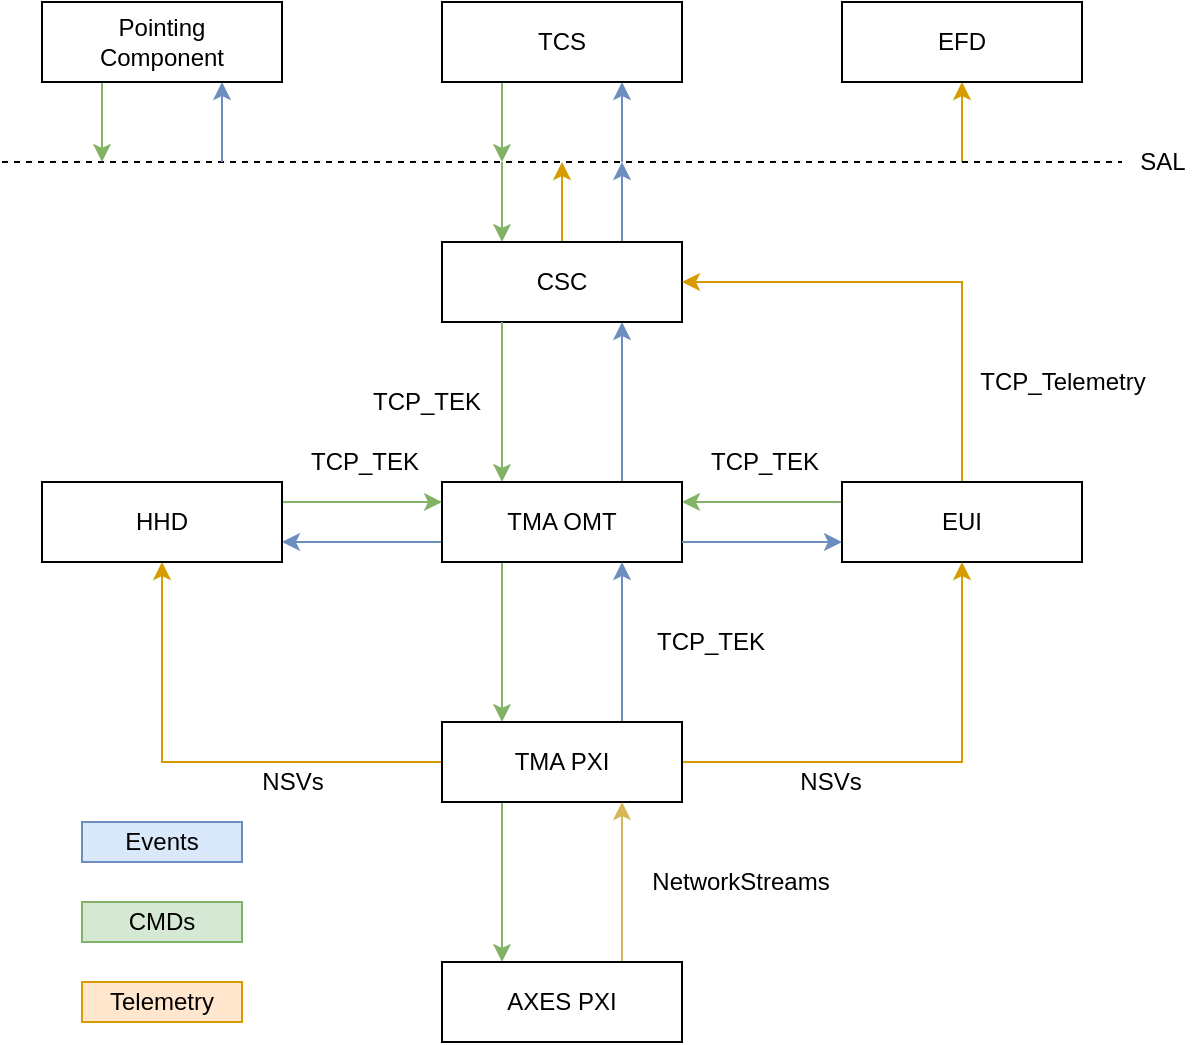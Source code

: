 <mxfile version="13.4.4" type="device"><diagram id="i4PWYI0xamlMmHMTVeIa" name="Page-1"><mxGraphModel dx="1086" dy="806" grid="1" gridSize="10" guides="1" tooltips="1" connect="1" arrows="1" fold="1" page="1" pageScale="1" pageWidth="827" pageHeight="1169" math="0" shadow="0"><root><mxCell id="0"/><mxCell id="1" parent="0"/><mxCell id="YnILkvVxwqkDnGnhQ5PR-15" style="edgeStyle=orthogonalEdgeStyle;rounded=0;orthogonalLoop=1;jettySize=auto;html=1;exitX=0.75;exitY=1;exitDx=0;exitDy=0;entryX=0.75;entryY=0;entryDx=0;entryDy=0;fillColor=#dae8fc;strokeColor=#6c8ebf;startArrow=classic;startFill=1;endArrow=none;endFill=0;" parent="1" source="YnILkvVxwqkDnGnhQ5PR-1" target="YnILkvVxwqkDnGnhQ5PR-2" edge="1"><mxGeometry relative="1" as="geometry"/></mxCell><mxCell id="YnILkvVxwqkDnGnhQ5PR-20" style="edgeStyle=orthogonalEdgeStyle;rounded=0;orthogonalLoop=1;jettySize=auto;html=1;exitX=0.75;exitY=0;exitDx=0;exitDy=0;startArrow=none;startFill=0;endArrow=classic;endFill=1;fillColor=#dae8fc;strokeColor=#6c8ebf;" parent="1" source="YnILkvVxwqkDnGnhQ5PR-1" edge="1"><mxGeometry relative="1" as="geometry"><mxPoint x="370" y="120" as="targetPoint"/></mxGeometry></mxCell><mxCell id="YnILkvVxwqkDnGnhQ5PR-34" style="edgeStyle=orthogonalEdgeStyle;rounded=0;orthogonalLoop=1;jettySize=auto;html=1;exitX=0.25;exitY=0;exitDx=0;exitDy=0;startArrow=classic;startFill=1;endArrow=none;endFill=0;fillColor=#d5e8d4;strokeColor=#82b366;" parent="1" source="YnILkvVxwqkDnGnhQ5PR-1" edge="1"><mxGeometry relative="1" as="geometry"><mxPoint x="310" y="120" as="targetPoint"/></mxGeometry></mxCell><mxCell id="XqDAR4rtsRkOdF40ML3N-1" style="edgeStyle=orthogonalEdgeStyle;rounded=0;orthogonalLoop=1;jettySize=auto;html=1;exitX=0.5;exitY=0;exitDx=0;exitDy=0;fillColor=#ffe6cc;strokeColor=#d79b00;" parent="1" source="YnILkvVxwqkDnGnhQ5PR-1" edge="1"><mxGeometry relative="1" as="geometry"><mxPoint x="340" y="120" as="targetPoint"/></mxGeometry></mxCell><mxCell id="YnILkvVxwqkDnGnhQ5PR-1" value="CSC" style="rounded=0;whiteSpace=wrap;html=1;" parent="1" vertex="1"><mxGeometry x="280" y="160" width="120" height="40" as="geometry"/></mxCell><mxCell id="YnILkvVxwqkDnGnhQ5PR-11" style="edgeStyle=orthogonalEdgeStyle;rounded=0;orthogonalLoop=1;jettySize=auto;html=1;exitX=0;exitY=0.75;exitDx=0;exitDy=0;entryX=1;entryY=0.75;entryDx=0;entryDy=0;fillColor=#dae8fc;strokeColor=#6c8ebf;" parent="1" source="YnILkvVxwqkDnGnhQ5PR-2" target="YnILkvVxwqkDnGnhQ5PR-8" edge="1"><mxGeometry relative="1" as="geometry"/></mxCell><mxCell id="YnILkvVxwqkDnGnhQ5PR-12" style="edgeStyle=orthogonalEdgeStyle;rounded=0;orthogonalLoop=1;jettySize=auto;html=1;exitX=1;exitY=0.25;exitDx=0;exitDy=0;entryX=0;entryY=0.25;entryDx=0;entryDy=0;startArrow=classic;startFill=1;endArrow=none;endFill=0;fillColor=#d5e8d4;strokeColor=#82b366;" parent="1" source="YnILkvVxwqkDnGnhQ5PR-2" target="YnILkvVxwqkDnGnhQ5PR-6" edge="1"><mxGeometry relative="1" as="geometry"/></mxCell><mxCell id="YnILkvVxwqkDnGnhQ5PR-14" style="edgeStyle=orthogonalEdgeStyle;rounded=0;orthogonalLoop=1;jettySize=auto;html=1;exitX=0.25;exitY=0;exitDx=0;exitDy=0;entryX=0.25;entryY=1;entryDx=0;entryDy=0;startArrow=classic;startFill=1;endArrow=none;endFill=0;fillColor=#d5e8d4;strokeColor=#82b366;" parent="1" source="YnILkvVxwqkDnGnhQ5PR-2" target="YnILkvVxwqkDnGnhQ5PR-1" edge="1"><mxGeometry relative="1" as="geometry"/></mxCell><mxCell id="YnILkvVxwqkDnGnhQ5PR-16" style="edgeStyle=orthogonalEdgeStyle;rounded=0;orthogonalLoop=1;jettySize=auto;html=1;exitX=0.25;exitY=1;exitDx=0;exitDy=0;entryX=0.25;entryY=0;entryDx=0;entryDy=0;fillColor=#d5e8d4;strokeColor=#82b366;" parent="1" source="YnILkvVxwqkDnGnhQ5PR-2" target="YnILkvVxwqkDnGnhQ5PR-7" edge="1"><mxGeometry relative="1" as="geometry"/></mxCell><mxCell id="YnILkvVxwqkDnGnhQ5PR-2" value="TMA OMT" style="rounded=0;whiteSpace=wrap;html=1;" parent="1" vertex="1"><mxGeometry x="280" y="280" width="120" height="40" as="geometry"/></mxCell><mxCell id="YnILkvVxwqkDnGnhQ5PR-4" style="edgeStyle=orthogonalEdgeStyle;rounded=0;orthogonalLoop=1;jettySize=auto;html=1;exitX=0.25;exitY=1;exitDx=0;exitDy=0;fillColor=#d5e8d4;strokeColor=#82b366;" parent="1" source="YnILkvVxwqkDnGnhQ5PR-3" edge="1"><mxGeometry relative="1" as="geometry"><mxPoint x="310" y="120" as="targetPoint"/></mxGeometry></mxCell><mxCell id="YnILkvVxwqkDnGnhQ5PR-35" style="edgeStyle=orthogonalEdgeStyle;rounded=0;orthogonalLoop=1;jettySize=auto;html=1;exitX=0.75;exitY=1;exitDx=0;exitDy=0;startArrow=classic;startFill=1;endArrow=none;endFill=0;fillColor=#dae8fc;strokeColor=#6c8ebf;" parent="1" source="YnILkvVxwqkDnGnhQ5PR-3" edge="1"><mxGeometry relative="1" as="geometry"><mxPoint x="370" y="120" as="targetPoint"/></mxGeometry></mxCell><mxCell id="YnILkvVxwqkDnGnhQ5PR-3" value="TCS" style="rounded=0;whiteSpace=wrap;html=1;" parent="1" vertex="1"><mxGeometry x="280" y="40" width="120" height="40" as="geometry"/></mxCell><mxCell id="YnILkvVxwqkDnGnhQ5PR-13" style="edgeStyle=orthogonalEdgeStyle;rounded=0;orthogonalLoop=1;jettySize=auto;html=1;exitX=0;exitY=0.75;exitDx=0;exitDy=0;entryX=1;entryY=0.75;entryDx=0;entryDy=0;fillColor=#dae8fc;strokeColor=#6c8ebf;startArrow=classic;startFill=1;endArrow=none;endFill=0;" parent="1" source="YnILkvVxwqkDnGnhQ5PR-6" target="YnILkvVxwqkDnGnhQ5PR-2" edge="1"><mxGeometry relative="1" as="geometry"/></mxCell><mxCell id="YnILkvVxwqkDnGnhQ5PR-23" style="edgeStyle=orthogonalEdgeStyle;rounded=0;orthogonalLoop=1;jettySize=auto;html=1;exitX=0.5;exitY=0;exitDx=0;exitDy=0;startArrow=none;startFill=0;endArrow=classic;endFill=1;fillColor=#ffe6cc;strokeColor=#d79b00;entryX=1;entryY=0.5;entryDx=0;entryDy=0;" parent="1" source="YnILkvVxwqkDnGnhQ5PR-6" target="YnILkvVxwqkDnGnhQ5PR-1" edge="1"><mxGeometry relative="1" as="geometry"><mxPoint x="540" y="120" as="targetPoint"/></mxGeometry></mxCell><mxCell id="YnILkvVxwqkDnGnhQ5PR-6" value="EUI" style="rounded=0;whiteSpace=wrap;html=1;" parent="1" vertex="1"><mxGeometry x="480" y="280" width="120" height="40" as="geometry"/></mxCell><mxCell id="YnILkvVxwqkDnGnhQ5PR-17" style="edgeStyle=orthogonalEdgeStyle;rounded=0;orthogonalLoop=1;jettySize=auto;html=1;exitX=0.75;exitY=0;exitDx=0;exitDy=0;entryX=0.75;entryY=1;entryDx=0;entryDy=0;fillColor=#dae8fc;strokeColor=#6c8ebf;" parent="1" source="YnILkvVxwqkDnGnhQ5PR-7" target="YnILkvVxwqkDnGnhQ5PR-2" edge="1"><mxGeometry relative="1" as="geometry"/></mxCell><mxCell id="YnILkvVxwqkDnGnhQ5PR-22" style="edgeStyle=orthogonalEdgeStyle;rounded=0;orthogonalLoop=1;jettySize=auto;html=1;exitX=1;exitY=0.5;exitDx=0;exitDy=0;entryX=0.5;entryY=1;entryDx=0;entryDy=0;startArrow=none;startFill=0;endArrow=classic;endFill=1;fillColor=#ffe6cc;strokeColor=#d79b00;" parent="1" source="YnILkvVxwqkDnGnhQ5PR-7" target="YnILkvVxwqkDnGnhQ5PR-6" edge="1"><mxGeometry relative="1" as="geometry"/></mxCell><mxCell id="YnILkvVxwqkDnGnhQ5PR-32" style="edgeStyle=orthogonalEdgeStyle;rounded=0;orthogonalLoop=1;jettySize=auto;html=1;exitX=0;exitY=0.5;exitDx=0;exitDy=0;entryX=0.5;entryY=1;entryDx=0;entryDy=0;startArrow=none;startFill=0;endArrow=classic;endFill=1;fillColor=#ffe6cc;strokeColor=#d79b00;" parent="1" source="YnILkvVxwqkDnGnhQ5PR-7" target="YnILkvVxwqkDnGnhQ5PR-8" edge="1"><mxGeometry relative="1" as="geometry"/></mxCell><mxCell id="F1-6E-3_8eqOylexD21J-2" style="edgeStyle=orthogonalEdgeStyle;rounded=0;orthogonalLoop=1;jettySize=auto;html=1;exitX=0.25;exitY=1;exitDx=0;exitDy=0;entryX=0.25;entryY=0;entryDx=0;entryDy=0;fillColor=#d5e8d4;strokeColor=#82b366;" parent="1" source="YnILkvVxwqkDnGnhQ5PR-7" target="F1-6E-3_8eqOylexD21J-1" edge="1"><mxGeometry relative="1" as="geometry"/></mxCell><mxCell id="YnILkvVxwqkDnGnhQ5PR-7" value="TMA PXI" style="rounded=0;whiteSpace=wrap;html=1;" parent="1" vertex="1"><mxGeometry x="280" y="400" width="120" height="40" as="geometry"/></mxCell><mxCell id="YnILkvVxwqkDnGnhQ5PR-10" style="edgeStyle=orthogonalEdgeStyle;rounded=0;orthogonalLoop=1;jettySize=auto;html=1;exitX=1;exitY=0.25;exitDx=0;exitDy=0;entryX=0;entryY=0.25;entryDx=0;entryDy=0;fillColor=#d5e8d4;strokeColor=#82b366;" parent="1" source="YnILkvVxwqkDnGnhQ5PR-8" target="YnILkvVxwqkDnGnhQ5PR-2" edge="1"><mxGeometry relative="1" as="geometry"/></mxCell><mxCell id="YnILkvVxwqkDnGnhQ5PR-8" value="HHD" style="rounded=0;whiteSpace=wrap;html=1;" parent="1" vertex="1"><mxGeometry x="80" y="280" width="120" height="40" as="geometry"/></mxCell><mxCell id="YnILkvVxwqkDnGnhQ5PR-36" style="edgeStyle=orthogonalEdgeStyle;rounded=0;orthogonalLoop=1;jettySize=auto;html=1;exitX=0.5;exitY=1;exitDx=0;exitDy=0;startArrow=classic;startFill=1;endArrow=none;endFill=0;fillColor=#ffe6cc;strokeColor=#d79b00;" parent="1" source="YnILkvVxwqkDnGnhQ5PR-24" edge="1"><mxGeometry relative="1" as="geometry"><mxPoint x="540" y="120" as="targetPoint"/></mxGeometry></mxCell><mxCell id="YnILkvVxwqkDnGnhQ5PR-24" value="EFD" style="rounded=0;whiteSpace=wrap;html=1;" parent="1" vertex="1"><mxGeometry x="480" y="40" width="120" height="40" as="geometry"/></mxCell><mxCell id="YnILkvVxwqkDnGnhQ5PR-26" value="TCP_TEK" style="text;html=1;align=center;verticalAlign=middle;resizable=0;points=[];autosize=1;" parent="1" vertex="1"><mxGeometry x="237" y="230" width="70" height="20" as="geometry"/></mxCell><mxCell id="YnILkvVxwqkDnGnhQ5PR-27" value="TCP_TEK" style="text;html=1;align=center;verticalAlign=middle;resizable=0;points=[];autosize=1;" parent="1" vertex="1"><mxGeometry x="206" y="260" width="70" height="20" as="geometry"/></mxCell><mxCell id="YnILkvVxwqkDnGnhQ5PR-28" value="TCP_TEK" style="text;html=1;align=center;verticalAlign=middle;resizable=0;points=[];autosize=1;" parent="1" vertex="1"><mxGeometry x="406" y="260" width="70" height="20" as="geometry"/></mxCell><mxCell id="YnILkvVxwqkDnGnhQ5PR-29" value="NSVs" style="text;html=1;align=center;verticalAlign=middle;resizable=0;points=[];autosize=1;" parent="1" vertex="1"><mxGeometry x="449" y="420" width="50" height="20" as="geometry"/></mxCell><mxCell id="YnILkvVxwqkDnGnhQ5PR-30" value="SAL" style="text;html=1;align=center;verticalAlign=middle;resizable=0;points=[];autosize=1;" parent="1" vertex="1"><mxGeometry x="620" y="110" width="40" height="20" as="geometry"/></mxCell><mxCell id="YnILkvVxwqkDnGnhQ5PR-31" value="" style="endArrow=none;dashed=1;html=1;" parent="1" edge="1"><mxGeometry width="50" height="50" relative="1" as="geometry"><mxPoint x="60" y="120" as="sourcePoint"/><mxPoint x="620" y="120" as="targetPoint"/></mxGeometry></mxCell><mxCell id="YnILkvVxwqkDnGnhQ5PR-33" value="NSVs" style="text;html=1;align=center;verticalAlign=middle;resizable=0;points=[];autosize=1;" parent="1" vertex="1"><mxGeometry x="180" y="420" width="50" height="20" as="geometry"/></mxCell><mxCell id="YnILkvVxwqkDnGnhQ5PR-38" style="edgeStyle=orthogonalEdgeStyle;rounded=0;orthogonalLoop=1;jettySize=auto;html=1;exitX=0.75;exitY=1;exitDx=0;exitDy=0;startArrow=classic;startFill=1;endArrow=none;endFill=0;fillColor=#dae8fc;strokeColor=#6c8ebf;" parent="1" source="YnILkvVxwqkDnGnhQ5PR-37" edge="1"><mxGeometry relative="1" as="geometry"><mxPoint x="170" y="120" as="targetPoint"/></mxGeometry></mxCell><mxCell id="YnILkvVxwqkDnGnhQ5PR-39" style="edgeStyle=orthogonalEdgeStyle;rounded=0;orthogonalLoop=1;jettySize=auto;html=1;exitX=0.25;exitY=1;exitDx=0;exitDy=0;startArrow=none;startFill=0;endArrow=classic;endFill=1;fillColor=#d5e8d4;strokeColor=#82b366;" parent="1" source="YnILkvVxwqkDnGnhQ5PR-37" edge="1"><mxGeometry relative="1" as="geometry"><mxPoint x="110" y="120" as="targetPoint"/></mxGeometry></mxCell><mxCell id="YnILkvVxwqkDnGnhQ5PR-37" value="Pointing&lt;br&gt;Component" style="rounded=0;whiteSpace=wrap;html=1;" parent="1" vertex="1"><mxGeometry x="80" y="40" width="120" height="40" as="geometry"/></mxCell><mxCell id="YnILkvVxwqkDnGnhQ5PR-41" value="TCP_TEK" style="text;html=1;align=center;verticalAlign=middle;resizable=0;points=[];autosize=1;" parent="1" vertex="1"><mxGeometry x="379" y="350" width="70" height="20" as="geometry"/></mxCell><mxCell id="F1-6E-3_8eqOylexD21J-3" style="edgeStyle=orthogonalEdgeStyle;rounded=0;orthogonalLoop=1;jettySize=auto;html=1;exitX=0.75;exitY=0;exitDx=0;exitDy=0;entryX=0.75;entryY=1;entryDx=0;entryDy=0;fillColor=#fff2cc;strokeColor=#d6b656;" parent="1" source="F1-6E-3_8eqOylexD21J-1" target="YnILkvVxwqkDnGnhQ5PR-7" edge="1"><mxGeometry relative="1" as="geometry"/></mxCell><mxCell id="F1-6E-3_8eqOylexD21J-1" value="AXES PXI" style="rounded=0;whiteSpace=wrap;html=1;" parent="1" vertex="1"><mxGeometry x="280" y="520" width="120" height="40" as="geometry"/></mxCell><mxCell id="F1-6E-3_8eqOylexD21J-4" value="NetworkStreams" style="text;html=1;align=center;verticalAlign=middle;resizable=0;points=[];autosize=1;" parent="1" vertex="1"><mxGeometry x="379" y="470" width="100" height="20" as="geometry"/></mxCell><mxCell id="c5Rp2TLK4RH6NsAfkx2p-1" value="Events" style="rounded=0;whiteSpace=wrap;html=1;fillColor=#dae8fc;strokeColor=#6c8ebf;" parent="1" vertex="1"><mxGeometry x="100" y="450" width="80" height="20" as="geometry"/></mxCell><mxCell id="c5Rp2TLK4RH6NsAfkx2p-2" value="CMDs" style="rounded=0;whiteSpace=wrap;html=1;fillColor=#d5e8d4;strokeColor=#82b366;" parent="1" vertex="1"><mxGeometry x="100" y="490" width="80" height="20" as="geometry"/></mxCell><mxCell id="c5Rp2TLK4RH6NsAfkx2p-3" value="Telemetry" style="rounded=0;whiteSpace=wrap;html=1;fillColor=#ffe6cc;strokeColor=#d79b00;" parent="1" vertex="1"><mxGeometry x="100" y="530" width="80" height="20" as="geometry"/></mxCell><mxCell id="qjexvC4C3V0SirRfcm1q-1" value="TCP_Telemetry" style="text;html=1;align=center;verticalAlign=middle;resizable=0;points=[];autosize=1;" vertex="1" parent="1"><mxGeometry x="540" y="220" width="100" height="20" as="geometry"/></mxCell></root></mxGraphModel></diagram></mxfile>
